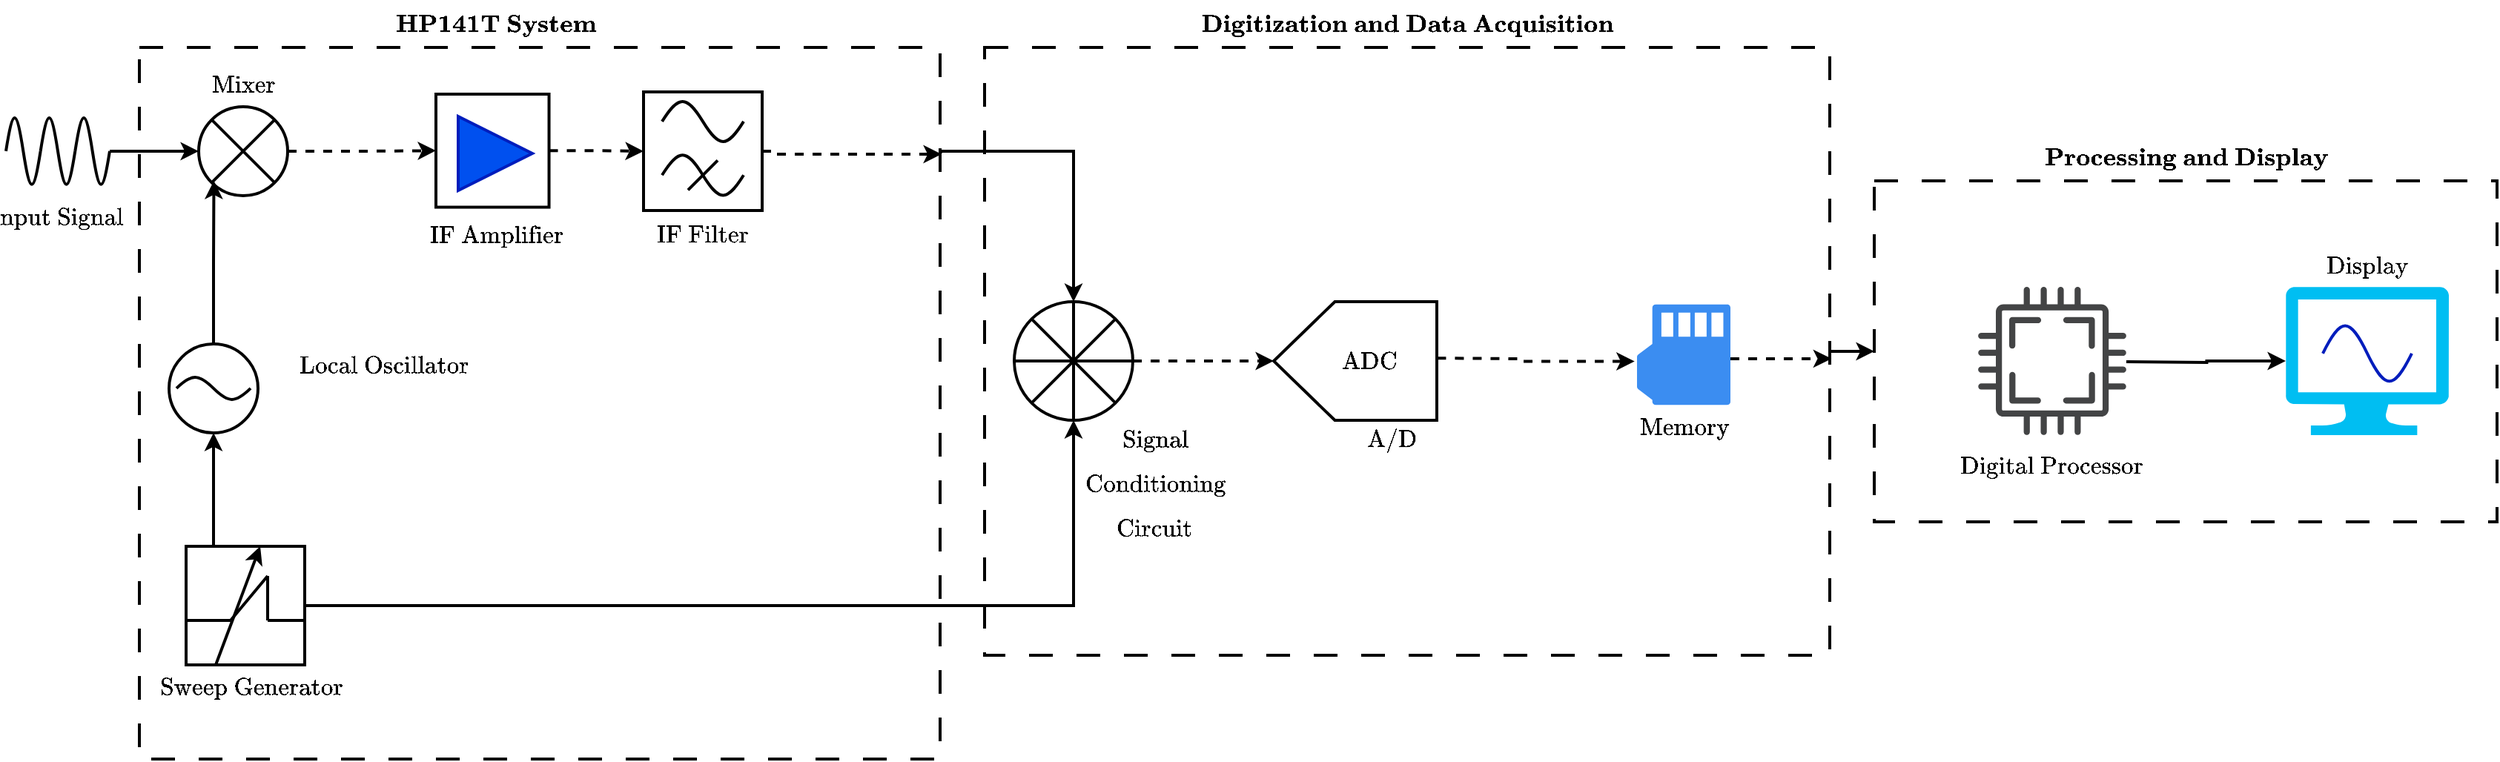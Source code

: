 <mxfile version="26.0.16">
  <diagram name="Page-1" id="81AO0X4LUSZxGOC97vmR">
    <mxGraphModel dx="3585" dy="2108" grid="1" gridSize="10" guides="1" tooltips="1" connect="1" arrows="1" fold="1" page="1" pageScale="1" pageWidth="1169" pageHeight="827" math="1" shadow="0">
      <root>
        <mxCell id="0" />
        <mxCell id="1" parent="0" />
        <mxCell id="lVhpSROFAanaYsE4pNU8-141" value="" style="rounded=0;whiteSpace=wrap;html=1;dashed=1;dashPattern=8 8;strokeWidth=2;" vertex="1" parent="1">
          <mxGeometry x="1300" y="240" width="420" height="230" as="geometry" />
        </mxCell>
        <mxCell id="lVhpSROFAanaYsE4pNU8-149" style="edgeStyle=orthogonalEdgeStyle;rounded=0;orthogonalLoop=1;jettySize=auto;html=1;strokeWidth=2;" edge="1" parent="1" source="lVhpSROFAanaYsE4pNU8-92" target="lVhpSROFAanaYsE4pNU8-141">
          <mxGeometry relative="1" as="geometry" />
        </mxCell>
        <mxCell id="lVhpSROFAanaYsE4pNU8-92" value="" style="rounded=0;whiteSpace=wrap;html=1;dashed=1;dashPattern=8 8;strokeWidth=2;" vertex="1" parent="1">
          <mxGeometry x="700" y="150" width="570" height="410" as="geometry" />
        </mxCell>
        <mxCell id="lVhpSROFAanaYsE4pNU8-130" style="edgeStyle=orthogonalEdgeStyle;rounded=0;orthogonalLoop=1;jettySize=auto;html=1;exitX=0.999;exitY=0.15;exitDx=0;exitDy=0;entryX=0.5;entryY=0;entryDx=0;entryDy=0;strokeWidth=2;exitPerimeter=0;" edge="1" parent="1" source="lVhpSROFAanaYsE4pNU8-2" target="lVhpSROFAanaYsE4pNU8-128">
          <mxGeometry relative="1" as="geometry">
            <Array as="points">
              <mxPoint x="760" y="220" />
            </Array>
          </mxGeometry>
        </mxCell>
        <mxCell id="lVhpSROFAanaYsE4pNU8-2" value="" style="rounded=0;whiteSpace=wrap;html=1;strokeWidth=2;perimeterSpacing=1;dashed=1;dashPattern=8 8;" vertex="1" parent="1">
          <mxGeometry x="130" y="150" width="540" height="480" as="geometry" />
        </mxCell>
        <mxCell id="lVhpSROFAanaYsE4pNU8-3" value="" style="group" vertex="1" connectable="0" parent="1">
          <mxGeometry x="40" y="190" width="70" height="60" as="geometry" />
        </mxCell>
        <mxCell id="lVhpSROFAanaYsE4pNU8-4" value="" style="pointerEvents=1;verticalLabelPosition=bottom;shadow=0;dashed=0;align=center;html=1;verticalAlign=top;shape=mxgraph.electrical.waveforms.sine_wave;strokeWidth=2;" vertex="1" parent="lVhpSROFAanaYsE4pNU8-3">
          <mxGeometry width="23.333" height="60" as="geometry" />
        </mxCell>
        <mxCell id="lVhpSROFAanaYsE4pNU8-5" value="" style="pointerEvents=1;verticalLabelPosition=bottom;shadow=0;dashed=0;align=center;html=1;verticalAlign=top;shape=mxgraph.electrical.waveforms.sine_wave;strokeWidth=2;" vertex="1" parent="lVhpSROFAanaYsE4pNU8-3">
          <mxGeometry x="23.333" width="23.333" height="60" as="geometry" />
        </mxCell>
        <mxCell id="lVhpSROFAanaYsE4pNU8-6" style="edgeStyle=orthogonalEdgeStyle;rounded=0;orthogonalLoop=1;jettySize=auto;html=1;strokeWidth=2;" edge="1" parent="lVhpSROFAanaYsE4pNU8-3" source="lVhpSROFAanaYsE4pNU8-7">
          <mxGeometry relative="1" as="geometry">
            <mxPoint x="130" y="30" as="targetPoint" />
          </mxGeometry>
        </mxCell>
        <mxCell id="lVhpSROFAanaYsE4pNU8-7" value="" style="pointerEvents=1;verticalLabelPosition=bottom;shadow=0;dashed=0;align=center;html=1;verticalAlign=top;shape=mxgraph.electrical.waveforms.sine_wave;strokeWidth=2;" vertex="1" parent="lVhpSROFAanaYsE4pNU8-3">
          <mxGeometry x="46.667" width="23.333" height="60" as="geometry" />
        </mxCell>
        <mxCell id="lVhpSROFAanaYsE4pNU8-8" value="&lt;font style=&quot;font-size: 14px;&quot;&gt;$$\text{Input Signal}$$&lt;/font&gt;" style="text;html=1;align=center;verticalAlign=middle;whiteSpace=wrap;rounded=0;" vertex="1" parent="1">
          <mxGeometry x="45" y="250" width="60" height="30" as="geometry" />
        </mxCell>
        <mxCell id="lVhpSROFAanaYsE4pNU8-9" value="" style="group" vertex="1" connectable="0" parent="1">
          <mxGeometry x="170" y="190" width="63" height="63" as="geometry" />
        </mxCell>
        <mxCell id="lVhpSROFAanaYsE4pNU8-10" value="" style="ellipse;whiteSpace=wrap;html=1;aspect=fixed;strokeWidth=2;" vertex="1" parent="lVhpSROFAanaYsE4pNU8-9">
          <mxGeometry width="60" height="60" as="geometry" />
        </mxCell>
        <mxCell id="lVhpSROFAanaYsE4pNU8-11" value="" style="endArrow=none;html=1;rounded=0;strokeWidth=2;exitX=0;exitY=1;exitDx=0;exitDy=0;entryX=1;entryY=0;entryDx=0;entryDy=0;" edge="1" parent="lVhpSROFAanaYsE4pNU8-9" source="lVhpSROFAanaYsE4pNU8-10" target="lVhpSROFAanaYsE4pNU8-10">
          <mxGeometry width="50" height="50" relative="1" as="geometry">
            <mxPoint x="6.5" y="50" as="sourcePoint" />
            <mxPoint x="56.5" as="targetPoint" />
          </mxGeometry>
        </mxCell>
        <mxCell id="lVhpSROFAanaYsE4pNU8-12" value="" style="endArrow=none;html=1;rounded=0;strokeWidth=2;exitX=0;exitY=0;exitDx=0;exitDy=0;entryX=1;entryY=1;entryDx=0;entryDy=0;" edge="1" parent="lVhpSROFAanaYsE4pNU8-9" source="lVhpSROFAanaYsE4pNU8-10" target="lVhpSROFAanaYsE4pNU8-10">
          <mxGeometry width="50" height="50" relative="1" as="geometry">
            <mxPoint x="10" y="10" as="sourcePoint" />
            <mxPoint x="50" y="50" as="targetPoint" />
          </mxGeometry>
        </mxCell>
        <mxCell id="lVhpSROFAanaYsE4pNU8-13" value="" style="group" vertex="1" connectable="0" parent="1">
          <mxGeometry x="330" y="181.5" width="80" height="80" as="geometry" />
        </mxCell>
        <mxCell id="lVhpSROFAanaYsE4pNU8-14" value="" style="whiteSpace=wrap;html=1;aspect=fixed;strokeWidth=2;" vertex="1" parent="lVhpSROFAanaYsE4pNU8-13">
          <mxGeometry width="76.267" height="76.267" as="geometry" />
        </mxCell>
        <mxCell id="lVhpSROFAanaYsE4pNU8-15" value="" style="triangle;whiteSpace=wrap;html=1;strokeWidth=2;fillColor=#0050ef;fontColor=#ffffff;strokeColor=#001DBC;" vertex="1" parent="lVhpSROFAanaYsE4pNU8-13">
          <mxGeometry x="15" y="15.0" width="50" height="50.0" as="geometry" />
        </mxCell>
        <mxCell id="lVhpSROFAanaYsE4pNU8-16" value="" style="group" vertex="1" connectable="0" parent="1">
          <mxGeometry x="150" y="350" width="600" height="70" as="geometry" />
        </mxCell>
        <mxCell id="lVhpSROFAanaYsE4pNU8-17" style="edgeStyle=orthogonalEdgeStyle;rounded=0;orthogonalLoop=1;jettySize=auto;html=1;exitX=0.5;exitY=0;exitDx=0;exitDy=0;strokeWidth=2;" edge="1" parent="lVhpSROFAanaYsE4pNU8-16" source="lVhpSROFAanaYsE4pNU8-19">
          <mxGeometry relative="1" as="geometry">
            <mxPoint x="30.235" y="-110" as="targetPoint" />
          </mxGeometry>
        </mxCell>
        <mxCell id="lVhpSROFAanaYsE4pNU8-19" value="" style="ellipse;whiteSpace=wrap;html=1;aspect=fixed;strokeWidth=2;" vertex="1" parent="lVhpSROFAanaYsE4pNU8-16">
          <mxGeometry width="60" height="60" as="geometry" />
        </mxCell>
        <mxCell id="lVhpSROFAanaYsE4pNU8-20" value="" style="pointerEvents=1;verticalLabelPosition=bottom;shadow=0;dashed=0;align=center;html=1;verticalAlign=top;shape=mxgraph.electrical.waveforms.sine_wave;strokeWidth=2;" vertex="1" parent="lVhpSROFAanaYsE4pNU8-16">
          <mxGeometry x="5" y="20" width="50" height="20" as="geometry" />
        </mxCell>
        <mxCell id="lVhpSROFAanaYsE4pNU8-21" value="&lt;font style=&quot;font-size: 14px;&quot;&gt;&lt;b&gt;$$\textbf{HP141T System}$$&lt;/b&gt;&lt;/font&gt;" style="text;html=1;align=center;verticalAlign=middle;whiteSpace=wrap;rounded=0;" vertex="1" parent="1">
          <mxGeometry x="277.5" y="120" width="185" height="30" as="geometry" />
        </mxCell>
        <mxCell id="lVhpSROFAanaYsE4pNU8-22" style="edgeStyle=orthogonalEdgeStyle;rounded=0;orthogonalLoop=1;jettySize=auto;html=1;entryX=0;entryY=0.5;entryDx=0;entryDy=0;strokeWidth=2;dashed=1;" edge="1" parent="1" source="lVhpSROFAanaYsE4pNU8-10" target="lVhpSROFAanaYsE4pNU8-14">
          <mxGeometry relative="1" as="geometry" />
        </mxCell>
        <mxCell id="lVhpSROFAanaYsE4pNU8-23" style="edgeStyle=orthogonalEdgeStyle;rounded=0;orthogonalLoop=1;jettySize=auto;html=1;exitX=1;exitY=0.5;exitDx=0;exitDy=0;entryX=0;entryY=0.5;entryDx=0;entryDy=0;strokeWidth=2;dashed=1;" edge="1" parent="1" source="lVhpSROFAanaYsE4pNU8-14" target="lVhpSROFAanaYsE4pNU8-25">
          <mxGeometry relative="1" as="geometry" />
        </mxCell>
        <mxCell id="lVhpSROFAanaYsE4pNU8-24" value="" style="group" vertex="1" connectable="0" parent="1">
          <mxGeometry x="470" y="180" width="80" height="80" as="geometry" />
        </mxCell>
        <mxCell id="lVhpSROFAanaYsE4pNU8-25" value="" style="whiteSpace=wrap;html=1;aspect=fixed;strokeWidth=2;" vertex="1" parent="lVhpSROFAanaYsE4pNU8-24">
          <mxGeometry width="80" height="80" as="geometry" />
        </mxCell>
        <mxCell id="lVhpSROFAanaYsE4pNU8-26" value="" style="pointerEvents=1;verticalLabelPosition=bottom;shadow=0;dashed=0;align=center;html=1;verticalAlign=top;shape=mxgraph.electrical.waveforms.sine_wave;strokeWidth=2;" vertex="1" parent="lVhpSROFAanaYsE4pNU8-24">
          <mxGeometry x="12.5" y="1.91" width="55" height="36.18" as="geometry" />
        </mxCell>
        <mxCell id="lVhpSROFAanaYsE4pNU8-27" value="" style="pointerEvents=1;verticalLabelPosition=bottom;shadow=0;dashed=0;align=center;html=1;verticalAlign=top;shape=mxgraph.electrical.waveforms.sine_wave;strokeWidth=2;" vertex="1" parent="lVhpSROFAanaYsE4pNU8-24">
          <mxGeometry x="12.5" y="38.09" width="55" height="36.18" as="geometry" />
        </mxCell>
        <mxCell id="lVhpSROFAanaYsE4pNU8-28" value="" style="endArrow=none;html=1;rounded=0;strokeWidth=2;" edge="1" parent="lVhpSROFAanaYsE4pNU8-24">
          <mxGeometry width="50" height="50" relative="1" as="geometry">
            <mxPoint x="30" y="66.18" as="sourcePoint" />
            <mxPoint x="50" y="46.18" as="targetPoint" />
          </mxGeometry>
        </mxCell>
        <mxCell id="lVhpSROFAanaYsE4pNU8-56" style="edgeStyle=orthogonalEdgeStyle;rounded=0;orthogonalLoop=1;jettySize=auto;html=1;exitX=1;exitY=0.5;exitDx=0;exitDy=0;dashed=1;strokeWidth=2;" edge="1" parent="1" source="lVhpSROFAanaYsE4pNU8-25">
          <mxGeometry relative="1" as="geometry">
            <Array as="points">
              <mxPoint x="560" y="220" />
              <mxPoint x="560" y="222" />
            </Array>
            <mxPoint x="671" y="222" as="targetPoint" />
          </mxGeometry>
        </mxCell>
        <mxCell id="lVhpSROFAanaYsE4pNU8-57" value="&lt;font style=&quot;font-size: 14px;&quot;&gt;$$\text{Sweep Generator}$$&lt;/font&gt;" style="text;html=1;align=center;verticalAlign=middle;whiteSpace=wrap;rounded=0;" vertex="1" parent="1">
          <mxGeometry x="122.5" y="566.5" width="165" height="30" as="geometry" />
        </mxCell>
        <mxCell id="lVhpSROFAanaYsE4pNU8-58" value="&lt;font style=&quot;font-size: 14px;&quot;&gt;$$\text{Local Oscillator}$$&lt;/font&gt;" style="text;html=1;align=center;verticalAlign=middle;whiteSpace=wrap;rounded=0;" vertex="1" parent="1">
          <mxGeometry x="220" y="350" width="150" height="30" as="geometry" />
        </mxCell>
        <mxCell id="lVhpSROFAanaYsE4pNU8-59" value="&lt;font style=&quot;font-size: 14px;&quot;&gt;$$\text{IF Amplifier}$$&lt;/font&gt;" style="text;html=1;align=center;verticalAlign=middle;whiteSpace=wrap;rounded=0;" vertex="1" parent="1">
          <mxGeometry x="287.5" y="261.5" width="165" height="30" as="geometry" />
        </mxCell>
        <mxCell id="lVhpSROFAanaYsE4pNU8-60" value="&lt;font style=&quot;font-size: 14px;&quot;&gt;$$\text{Mixer}$$&lt;/font&gt;" style="text;html=1;align=center;verticalAlign=middle;whiteSpace=wrap;rounded=0;" vertex="1" parent="1">
          <mxGeometry x="117.5" y="160" width="165" height="30" as="geometry" />
        </mxCell>
        <mxCell id="lVhpSROFAanaYsE4pNU8-62" value="&lt;font style=&quot;font-size: 14px;&quot;&gt;$$\text{IF Filter}$$&lt;/font&gt;" style="text;html=1;align=center;verticalAlign=middle;whiteSpace=wrap;rounded=0;" vertex="1" parent="1">
          <mxGeometry x="465" y="261.5" width="90" height="30" as="geometry" />
        </mxCell>
        <mxCell id="lVhpSROFAanaYsE4pNU8-94" value="&lt;font style=&quot;font-size: 14px;&quot;&gt;$$\textbf{Digitization and Data Acquisition}$$&lt;/font&gt;" style="text;html=1;align=center;verticalAlign=middle;whiteSpace=wrap;rounded=0;" vertex="1" parent="1">
          <mxGeometry x="892.5" y="120" width="185" height="30" as="geometry" />
        </mxCell>
        <mxCell id="lVhpSROFAanaYsE4pNU8-95" value="&lt;font style=&quot;font-size: 14px;&quot;&gt;$$\text{A/D}$$&lt;/font&gt;" style="text;html=1;align=center;verticalAlign=middle;whiteSpace=wrap;rounded=0;" vertex="1" parent="1">
          <mxGeometry x="930" y="400" width="90" height="30" as="geometry" />
        </mxCell>
        <mxCell id="lVhpSROFAanaYsE4pNU8-96" value="" style="shape=offPageConnector;whiteSpace=wrap;html=1;strokeWidth=2;rotation=90;" vertex="1" parent="1">
          <mxGeometry x="910" y="306.5" width="80" height="110" as="geometry" />
        </mxCell>
        <mxCell id="lVhpSROFAanaYsE4pNU8-98" value="&lt;font style=&quot;font-size: 14px;&quot;&gt;$$\text{ADC}$$&lt;/font&gt;" style="text;html=1;align=center;verticalAlign=middle;whiteSpace=wrap;rounded=0;" vertex="1" parent="1">
          <mxGeometry x="920" y="346.5" width="80" height="30" as="geometry" />
        </mxCell>
        <mxCell id="lVhpSROFAanaYsE4pNU8-99" style="edgeStyle=orthogonalEdgeStyle;rounded=0;orthogonalLoop=1;jettySize=auto;html=1;exitX=1;exitY=0.5;exitDx=0;exitDy=0;entryX=0.5;entryY=1;entryDx=0;entryDy=0;strokeWidth=2;dashed=1;" edge="1" parent="1" source="lVhpSROFAanaYsE4pNU8-128" target="lVhpSROFAanaYsE4pNU8-96">
          <mxGeometry relative="1" as="geometry">
            <Array as="points" />
          </mxGeometry>
        </mxCell>
        <mxCell id="lVhpSROFAanaYsE4pNU8-100" style="edgeStyle=orthogonalEdgeStyle;rounded=0;orthogonalLoop=1;jettySize=auto;html=1;strokeWidth=2;dashed=1;entryX=-0.026;entryY=0.566;entryDx=0;entryDy=0;entryPerimeter=0;exitX=0.476;exitY=-0.002;exitDx=0;exitDy=0;exitPerimeter=0;" edge="1" parent="1" source="lVhpSROFAanaYsE4pNU8-96" target="lVhpSROFAanaYsE4pNU8-144">
          <mxGeometry relative="1" as="geometry">
            <mxPoint x="1130" y="360" as="targetPoint" />
            <Array as="points">
              <mxPoint x="1010" y="360" />
              <mxPoint x="1060" y="360" />
              <mxPoint x="1060" y="362" />
            </Array>
            <mxPoint x="1010" y="357" as="sourcePoint" />
          </mxGeometry>
        </mxCell>
        <mxCell id="lVhpSROFAanaYsE4pNU8-104" value="" style="group" vertex="1" connectable="0" parent="1">
          <mxGeometry x="1577.5" y="311.5" width="110" height="100" as="geometry" />
        </mxCell>
        <mxCell id="lVhpSROFAanaYsE4pNU8-105" value="" style="verticalLabelPosition=bottom;html=1;verticalAlign=top;align=center;strokeColor=none;fillColor=#00BEF2;shape=mxgraph.azure.computer;pointerEvents=1;" vertex="1" parent="lVhpSROFAanaYsE4pNU8-104">
          <mxGeometry width="110" height="100" as="geometry" />
        </mxCell>
        <mxCell id="lVhpSROFAanaYsE4pNU8-106" value="" style="pointerEvents=1;verticalLabelPosition=bottom;shadow=0;dashed=0;align=center;html=1;verticalAlign=top;shape=mxgraph.electrical.waveforms.sine_wave;strokeWidth=2;fillColor=#0050ef;fontColor=#ffffff;strokeColor=#001DBC;" vertex="1" parent="lVhpSROFAanaYsE4pNU8-104">
          <mxGeometry x="25" y="20" width="60" height="50" as="geometry" />
        </mxCell>
        <mxCell id="lVhpSROFAanaYsE4pNU8-107" value="&lt;font style=&quot;font-size: 14px;&quot;&gt;$$\text{Display}$$&lt;/font&gt;" style="text;html=1;align=center;verticalAlign=middle;whiteSpace=wrap;rounded=0;" vertex="1" parent="1">
          <mxGeometry x="1550" y="281.5" width="165" height="30" as="geometry" />
        </mxCell>
        <mxCell id="lVhpSROFAanaYsE4pNU8-108" value="" style="sketch=0;pointerEvents=1;shadow=0;dashed=0;html=1;strokeColor=none;fillColor=#434445;aspect=fixed;labelPosition=center;verticalLabelPosition=bottom;verticalAlign=top;align=center;outlineConnect=0;shape=mxgraph.vvd.cpu;" vertex="1" parent="1">
          <mxGeometry x="1370" y="311.5" width="100" height="100" as="geometry" />
        </mxCell>
        <mxCell id="lVhpSROFAanaYsE4pNU8-109" value="&lt;font style=&quot;font-size: 14px;&quot;&gt;$$\text{Digital Processor}$$&lt;/font&gt;" style="text;html=1;align=center;verticalAlign=middle;whiteSpace=wrap;rounded=0;" vertex="1" parent="1">
          <mxGeometry x="1375" y="416.5" width="90" height="30" as="geometry" />
        </mxCell>
        <mxCell id="lVhpSROFAanaYsE4pNU8-110" style="edgeStyle=orthogonalEdgeStyle;rounded=0;orthogonalLoop=1;jettySize=auto;html=1;entryX=0;entryY=0.5;entryDx=0;entryDy=0;entryPerimeter=0;strokeWidth=2;" edge="1" parent="1" target="lVhpSROFAanaYsE4pNU8-105">
          <mxGeometry relative="1" as="geometry">
            <mxPoint x="1470" y="362" as="sourcePoint" />
          </mxGeometry>
        </mxCell>
        <mxCell id="lVhpSROFAanaYsE4pNU8-111" value="" style="group" vertex="1" connectable="0" parent="1">
          <mxGeometry x="161.5" y="486.5" width="80" height="80" as="geometry" />
        </mxCell>
        <mxCell id="lVhpSROFAanaYsE4pNU8-112" value="" style="whiteSpace=wrap;html=1;aspect=fixed;strokeWidth=2;" vertex="1" parent="lVhpSROFAanaYsE4pNU8-111">
          <mxGeometry width="80" height="80" as="geometry" />
        </mxCell>
        <mxCell id="lVhpSROFAanaYsE4pNU8-113" value="" style="group" vertex="1" connectable="0" parent="lVhpSROFAanaYsE4pNU8-111">
          <mxGeometry y="20" width="80" height="30" as="geometry" />
        </mxCell>
        <mxCell id="lVhpSROFAanaYsE4pNU8-114" value="" style="endArrow=none;html=1;rounded=0;strokeWidth=2;" edge="1" parent="lVhpSROFAanaYsE4pNU8-113">
          <mxGeometry width="50" height="50" relative="1" as="geometry">
            <mxPoint x="30" y="30" as="sourcePoint" />
            <mxPoint x="55" as="targetPoint" />
          </mxGeometry>
        </mxCell>
        <mxCell id="lVhpSROFAanaYsE4pNU8-115" value="" style="endArrow=none;html=1;rounded=0;strokeWidth=2;" edge="1" parent="lVhpSROFAanaYsE4pNU8-113">
          <mxGeometry width="50" height="50" relative="1" as="geometry">
            <mxPoint y="30" as="sourcePoint" />
            <mxPoint x="30" y="30" as="targetPoint" />
          </mxGeometry>
        </mxCell>
        <mxCell id="lVhpSROFAanaYsE4pNU8-116" value="" style="endArrow=none;html=1;rounded=0;strokeWidth=2;" edge="1" parent="lVhpSROFAanaYsE4pNU8-113">
          <mxGeometry width="50" height="50" relative="1" as="geometry">
            <mxPoint x="55" y="30" as="sourcePoint" />
            <mxPoint x="80" y="30" as="targetPoint" />
          </mxGeometry>
        </mxCell>
        <mxCell id="lVhpSROFAanaYsE4pNU8-117" value="" style="endArrow=none;html=1;rounded=0;strokeWidth=2;" edge="1" parent="lVhpSROFAanaYsE4pNU8-113">
          <mxGeometry width="50" height="50" relative="1" as="geometry">
            <mxPoint x="55" y="30" as="sourcePoint" />
            <mxPoint x="55" as="targetPoint" />
          </mxGeometry>
        </mxCell>
        <mxCell id="lVhpSROFAanaYsE4pNU8-118" value="" style="endArrow=classic;html=1;rounded=0;strokeWidth=2;" edge="1" parent="lVhpSROFAanaYsE4pNU8-113">
          <mxGeometry width="50" height="50" relative="1" as="geometry">
            <mxPoint x="20" y="60" as="sourcePoint" />
            <mxPoint x="50" y="-20" as="targetPoint" />
          </mxGeometry>
        </mxCell>
        <mxCell id="lVhpSROFAanaYsE4pNU8-119" style="edgeStyle=orthogonalEdgeStyle;rounded=0;orthogonalLoop=1;jettySize=auto;html=1;strokeWidth=2;" edge="1" parent="1" source="lVhpSROFAanaYsE4pNU8-112" target="lVhpSROFAanaYsE4pNU8-19">
          <mxGeometry relative="1" as="geometry">
            <Array as="points">
              <mxPoint x="180" y="450" />
              <mxPoint x="180" y="450" />
            </Array>
          </mxGeometry>
        </mxCell>
        <mxCell id="lVhpSROFAanaYsE4pNU8-128" value="" style="shape=sumEllipse;perimeter=ellipsePerimeter;whiteSpace=wrap;html=1;backgroundOutline=1;strokeWidth=2;" vertex="1" parent="1">
          <mxGeometry x="720" y="321.5" width="80" height="80" as="geometry" />
        </mxCell>
        <mxCell id="lVhpSROFAanaYsE4pNU8-129" style="edgeStyle=orthogonalEdgeStyle;rounded=0;orthogonalLoop=1;jettySize=auto;html=1;exitX=1;exitY=0.5;exitDx=0;exitDy=0;entryX=0.5;entryY=1;entryDx=0;entryDy=0;strokeWidth=2;" edge="1" parent="1" source="lVhpSROFAanaYsE4pNU8-112" target="lVhpSROFAanaYsE4pNU8-128">
          <mxGeometry relative="1" as="geometry" />
        </mxCell>
        <mxCell id="lVhpSROFAanaYsE4pNU8-131" value="" style="endArrow=none;html=1;rounded=0;exitX=0;exitY=0.5;exitDx=0;exitDy=0;entryX=1;entryY=0.5;entryDx=0;entryDy=0;strokeWidth=2;" edge="1" parent="1" source="lVhpSROFAanaYsE4pNU8-128" target="lVhpSROFAanaYsE4pNU8-128">
          <mxGeometry width="50" height="50" relative="1" as="geometry">
            <mxPoint x="820" y="536.5" as="sourcePoint" />
            <mxPoint x="870" y="486.5" as="targetPoint" />
          </mxGeometry>
        </mxCell>
        <mxCell id="lVhpSROFAanaYsE4pNU8-134" value="" style="endArrow=none;html=1;rounded=0;entryX=0.5;entryY=0;entryDx=0;entryDy=0;exitX=0.5;exitY=1;exitDx=0;exitDy=0;strokeWidth=2;" edge="1" parent="1" source="lVhpSROFAanaYsE4pNU8-128" target="lVhpSROFAanaYsE4pNU8-128">
          <mxGeometry width="50" height="50" relative="1" as="geometry">
            <mxPoint x="810" y="496.5" as="sourcePoint" />
            <mxPoint x="860" y="446.5" as="targetPoint" />
          </mxGeometry>
        </mxCell>
        <mxCell id="lVhpSROFAanaYsE4pNU8-136" value="&lt;font style=&quot;font-size: 14px;&quot;&gt;$$\text{Signal}$$&lt;/font&gt;" style="text;html=1;align=center;verticalAlign=middle;whiteSpace=wrap;rounded=0;" vertex="1" parent="1">
          <mxGeometry x="770" y="400" width="90" height="30" as="geometry" />
        </mxCell>
        <mxCell id="lVhpSROFAanaYsE4pNU8-138" value="&lt;font style=&quot;font-size: 14px;&quot;&gt;$$\text{Conditioning}$$&lt;/font&gt;" style="text;html=1;align=center;verticalAlign=middle;whiteSpace=wrap;rounded=0;" vertex="1" parent="1">
          <mxGeometry x="770" y="430" width="90" height="30" as="geometry" />
        </mxCell>
        <mxCell id="lVhpSROFAanaYsE4pNU8-140" value="&lt;font style=&quot;font-size: 14px;&quot;&gt;$$\text{Circuit}$$&lt;/font&gt;" style="text;html=1;align=center;verticalAlign=middle;whiteSpace=wrap;rounded=0;" vertex="1" parent="1">
          <mxGeometry x="770" y="460" width="90" height="30" as="geometry" />
        </mxCell>
        <mxCell id="lVhpSROFAanaYsE4pNU8-142" value="&lt;font style=&quot;font-size: 14px;&quot;&gt;$$\textbf{Processing and Display}$$&lt;/font&gt;" style="text;html=1;align=center;verticalAlign=middle;whiteSpace=wrap;rounded=0;" vertex="1" parent="1">
          <mxGeometry x="1417.5" y="210" width="185" height="30" as="geometry" />
        </mxCell>
        <mxCell id="lVhpSROFAanaYsE4pNU8-144" value="" style="sketch=0;html=1;aspect=fixed;strokeColor=none;shadow=0;fillColor=#3B8DF1;verticalAlign=top;labelPosition=center;verticalLabelPosition=bottom;shape=mxgraph.gcp2.memory_card" vertex="1" parent="1">
          <mxGeometry x="1140" y="323.38" width="63" height="67.74" as="geometry" />
        </mxCell>
        <mxCell id="lVhpSROFAanaYsE4pNU8-148" style="edgeStyle=orthogonalEdgeStyle;rounded=0;orthogonalLoop=1;jettySize=auto;html=1;entryX=1.002;entryY=0.512;entryDx=0;entryDy=0;entryPerimeter=0;strokeWidth=2;dashed=1;" edge="1" parent="1" source="lVhpSROFAanaYsE4pNU8-144" target="lVhpSROFAanaYsE4pNU8-92">
          <mxGeometry relative="1" as="geometry">
            <Array as="points">
              <mxPoint x="1220" y="360" />
              <mxPoint x="1220" y="360" />
            </Array>
          </mxGeometry>
        </mxCell>
        <mxCell id="lVhpSROFAanaYsE4pNU8-150" value="&lt;font style=&quot;font-size: 14px;&quot;&gt;$$\text{Memory}$$&lt;/font&gt;" style="text;html=1;align=center;verticalAlign=middle;whiteSpace=wrap;rounded=0;" vertex="1" parent="1">
          <mxGeometry x="1126.5" y="391.12" width="90" height="30" as="geometry" />
        </mxCell>
      </root>
    </mxGraphModel>
  </diagram>
</mxfile>
